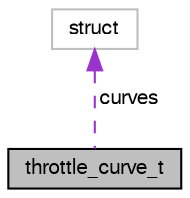 digraph "throttle_curve_t"
{
  edge [fontname="FreeSans",fontsize="10",labelfontname="FreeSans",labelfontsize="10"];
  node [fontname="FreeSans",fontsize="10",shape=record];
  Node1 [label="throttle_curve_t",height=0.2,width=0.4,color="black", fillcolor="grey75", style="filled", fontcolor="black"];
  Node2 -> Node1 [dir="back",color="darkorchid3",fontsize="10",style="dashed",label=" curves" ,fontname="FreeSans"];
  Node2 [label="struct",height=0.2,width=0.4,color="grey75", fillcolor="white", style="filled"];
}
